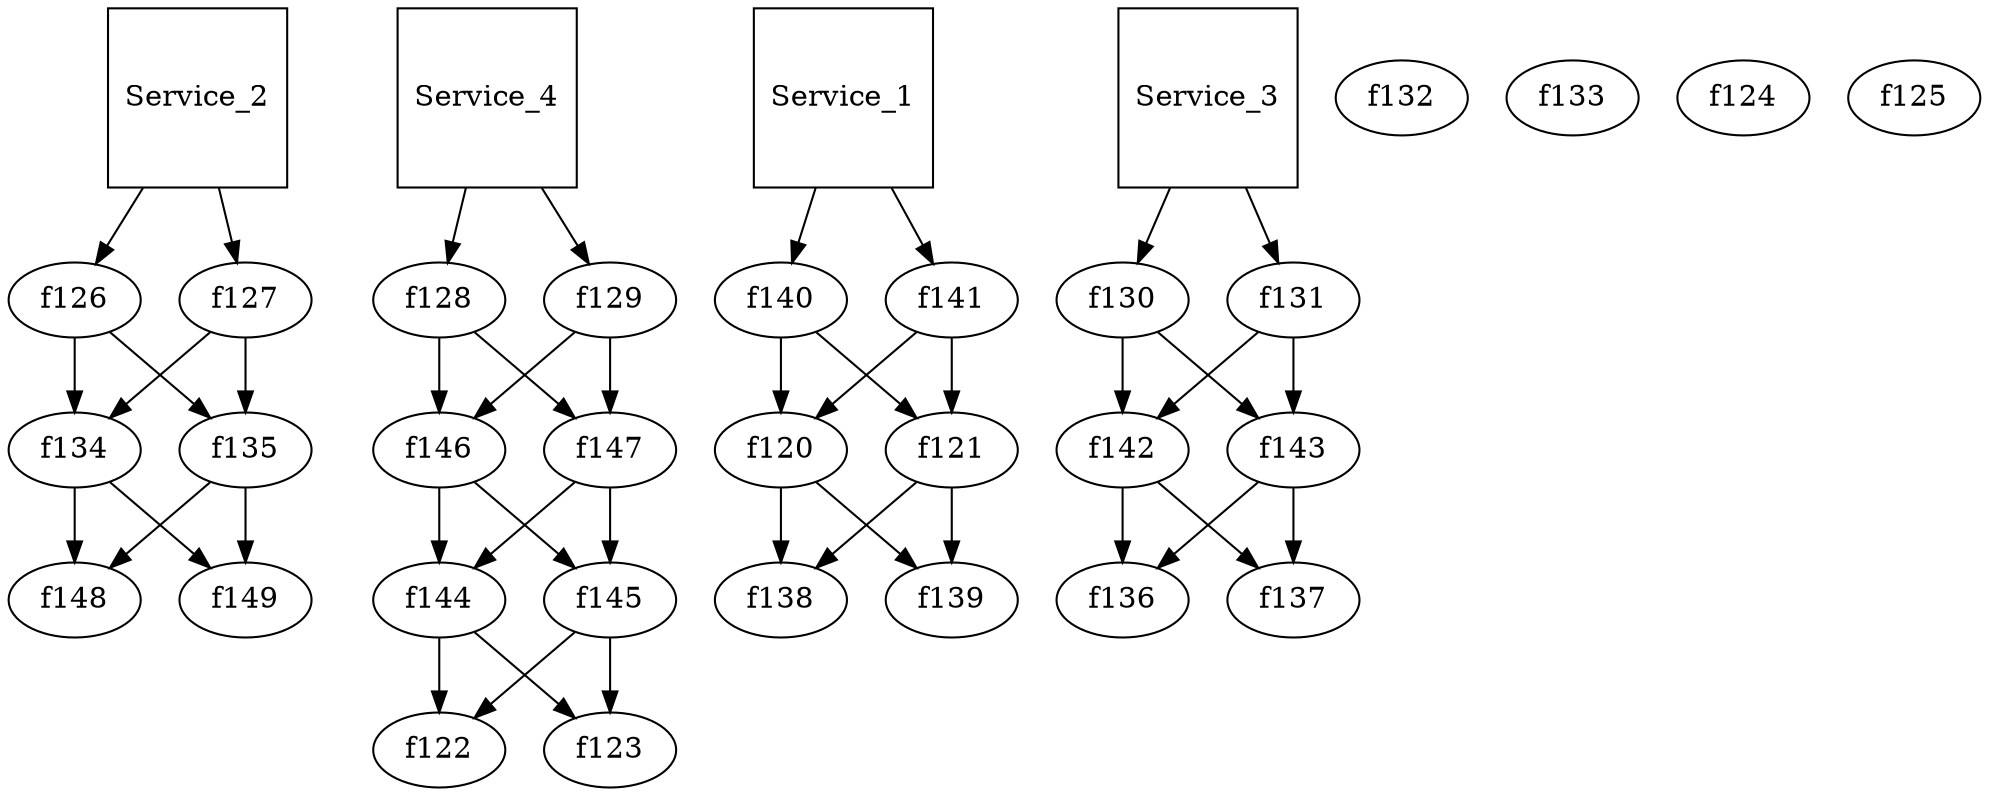 digraph System{
	f134 ; 	f135 ; 
	f122 ; 	f123 ; 
	f144 ; 	f145 ; 
	f138 ; 	f139 ; 
	f140 ; 	f141 ; 
	f146 ; 	f147 ; 
	f120 ; 	f121 ; 
	f142 ; 	f143 ; 
	f148 ; 	f149 ; 
	f136 ; 	f137 ; 
	f130 ; 	f131 ; 
	f132 ; 	f133 ; 
	f124 ; 	f125 ; 
	f126 ; 	f127 ; 
	f128 ; 	f129 ; 
Service_1[shape=square];
 Service_1->f140; Service_1->f141; f140 -> f120 -> f138;
f140 ->f121; f141 ->f121; f141 ->f120; f120 ->f139; f121 ->f139; f121 ->f138; 
Service_2[shape=square];
 Service_2->f126; Service_2->f127; f126 -> f134 -> f148;
f126 ->f135; f127 ->f135; f127 ->f134; f134 ->f149; f135 ->f149; f135 ->f148; 
Service_3[shape=square];
 Service_3->f130; Service_3->f131; f130 -> f142 -> f136;
f130 ->f143; f131 ->f143; f131 ->f142; f142 ->f137; f143 ->f137; f143 ->f136; 
Service_4[shape=square];
 Service_4->f128; Service_4->f129; f128 -> f146 -> f144 -> f122;
f128 ->f147; f129 ->f147; f129 ->f146; f146 ->f145; f147 ->f145; f147 ->f144; f144 ->f123; f145 ->f123; f145 ->f122; 
}